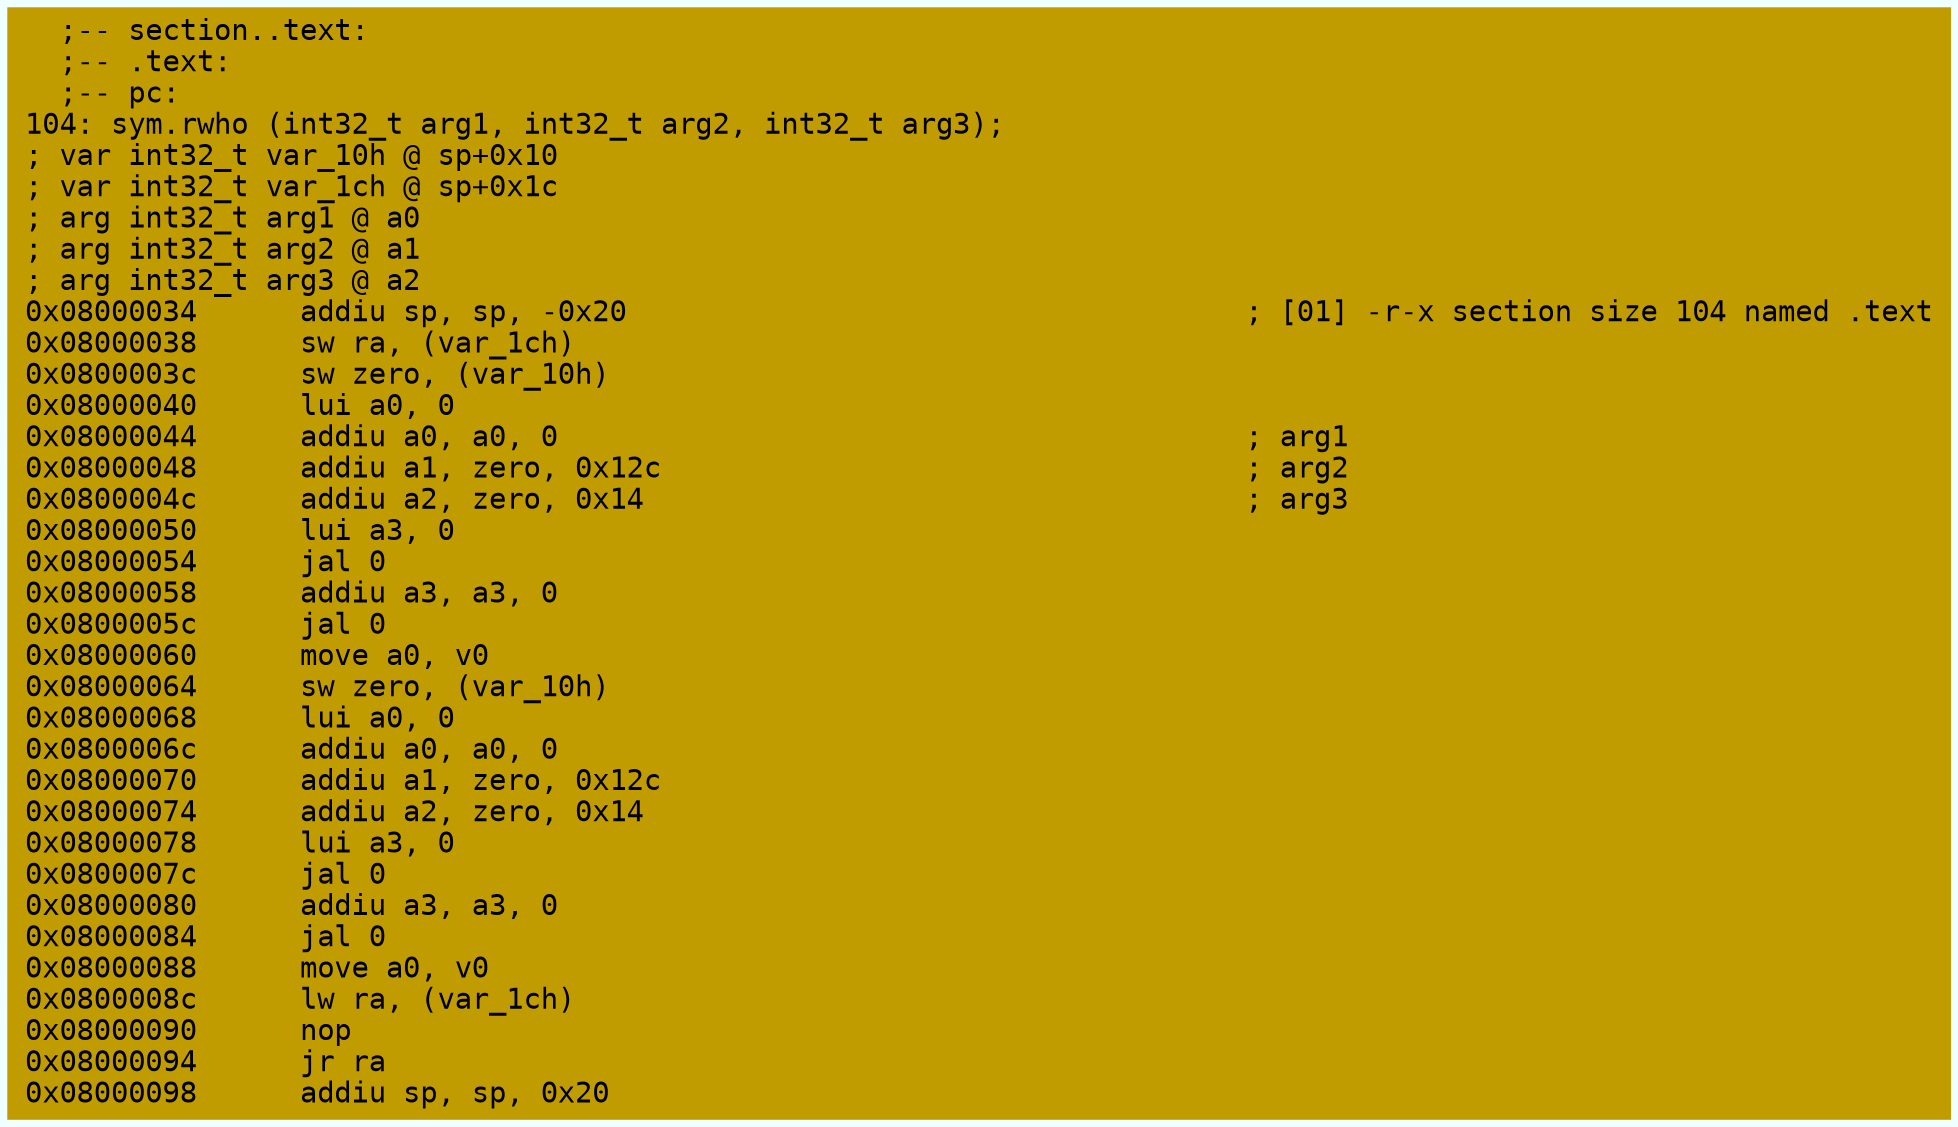 digraph code {
	graph [bgcolor=azure fontsize=8 fontname="Courier" splines="ortho"];
	node [fillcolor=gray style=filled shape=box];
	edge [arrowhead="normal"];
	"0x08000034" [URL="sym.rwho/0x08000034", fillcolor="#c19c00",color="#c19c00", fontname="Courier",label="  ;-- section..text:\l  ;-- .text:\l  ;-- pc:\l104: sym.rwho (int32_t arg1, int32_t arg2, int32_t arg3);\l; var int32_t var_10h @ sp+0x10\l; var int32_t var_1ch @ sp+0x1c\l; arg int32_t arg1 @ a0\l; arg int32_t arg2 @ a1\l; arg int32_t arg3 @ a2\l0x08000034      addiu sp, sp, -0x20                                    ; [01] -r-x section size 104 named .text\l0x08000038      sw ra, (var_1ch)\l0x0800003c      sw zero, (var_10h)\l0x08000040      lui a0, 0\l0x08000044      addiu a0, a0, 0                                        ; arg1\l0x08000048      addiu a1, zero, 0x12c                                  ; arg2\l0x0800004c      addiu a2, zero, 0x14                                   ; arg3\l0x08000050      lui a3, 0\l0x08000054      jal 0\l0x08000058      addiu a3, a3, 0\l0x0800005c      jal 0\l0x08000060      move a0, v0\l0x08000064      sw zero, (var_10h)\l0x08000068      lui a0, 0\l0x0800006c      addiu a0, a0, 0\l0x08000070      addiu a1, zero, 0x12c\l0x08000074      addiu a2, zero, 0x14\l0x08000078      lui a3, 0\l0x0800007c      jal 0\l0x08000080      addiu a3, a3, 0\l0x08000084      jal 0\l0x08000088      move a0, v0\l0x0800008c      lw ra, (var_1ch)\l0x08000090      nop\l0x08000094      jr ra\l0x08000098      addiu sp, sp, 0x20\l"]
}
